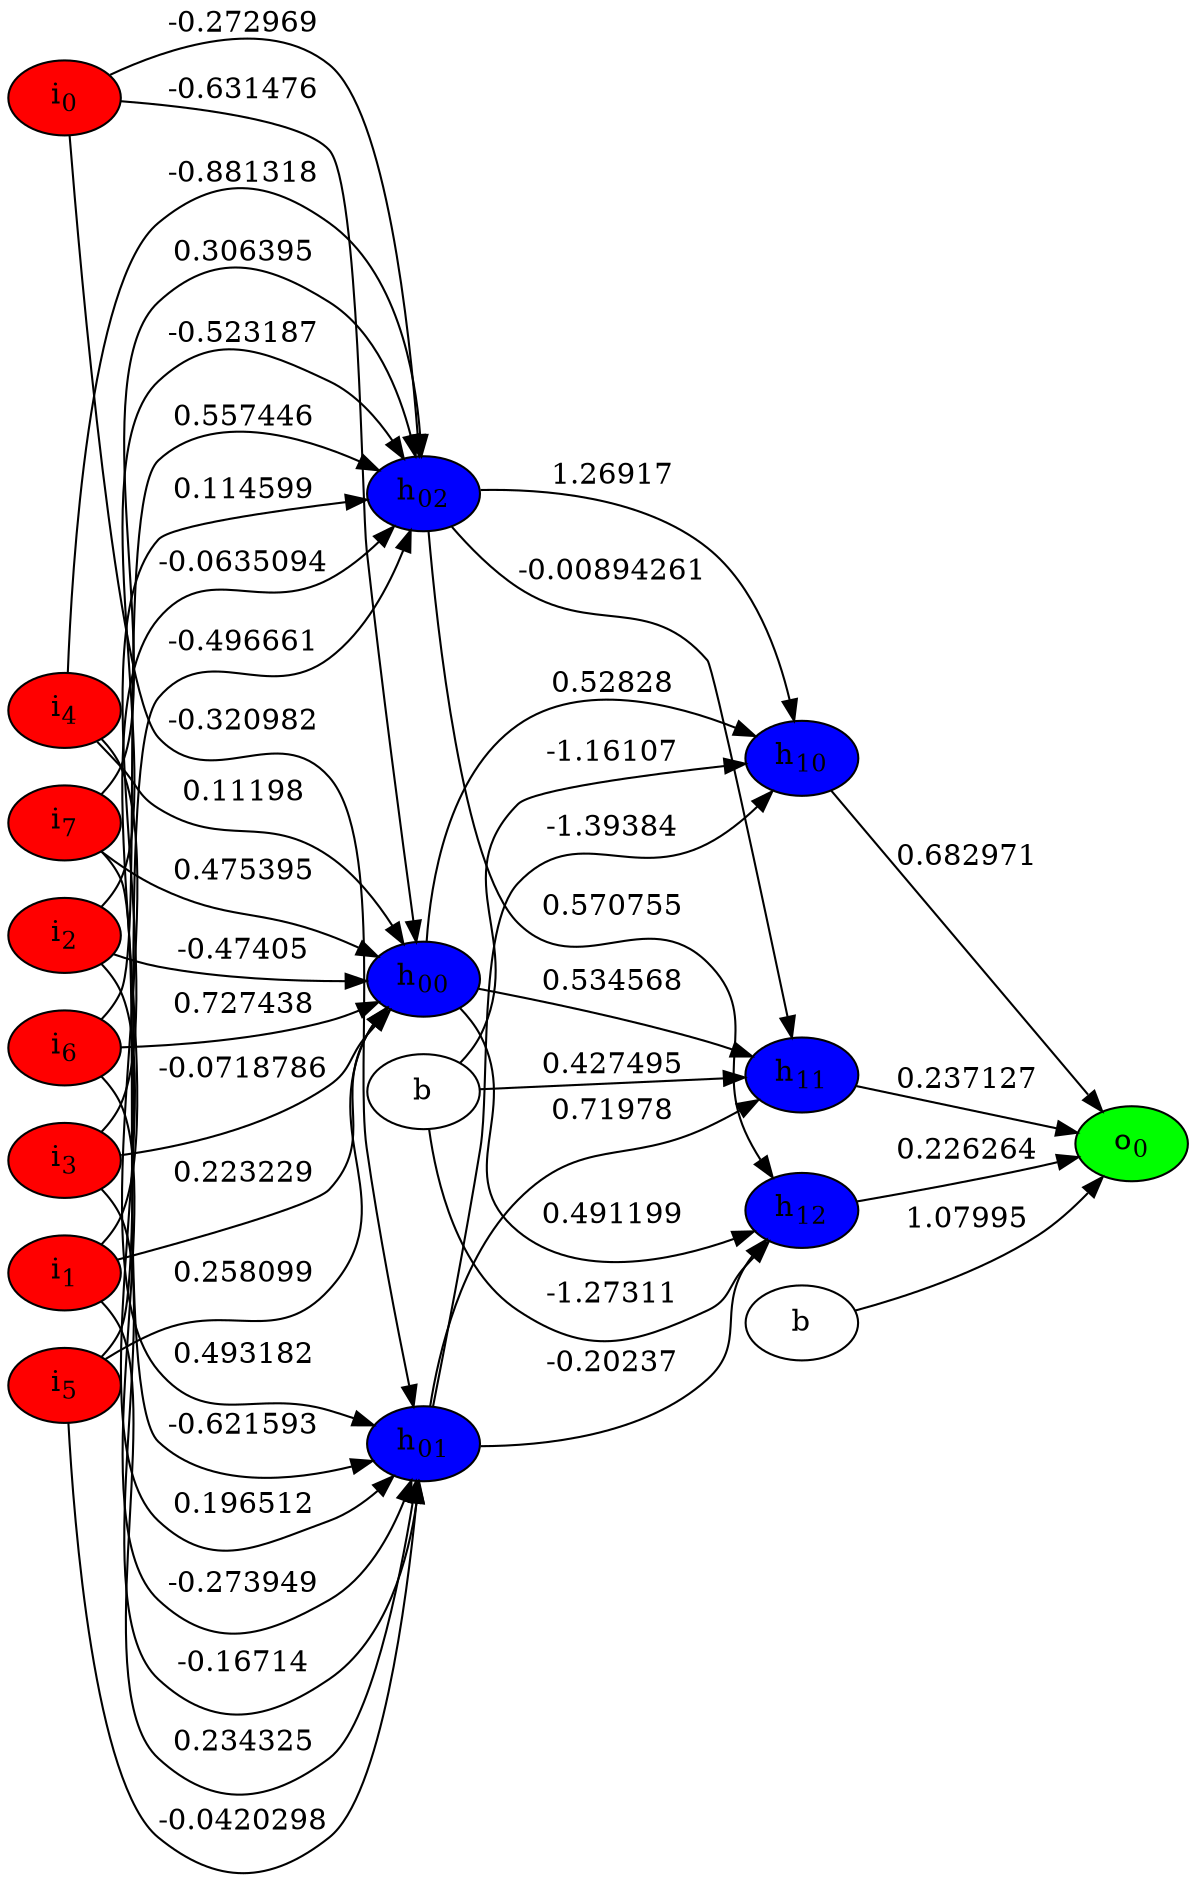 digraph YAANN {
	rankdir="LR";
	I_0 [label=<i<SUB>0</SUB>>, style="filled", fillcolor="#ff0000"];
	I_0 -> H_0_0[label = "-0.631476"];
	I_0 -> H_0_1[label = "-0.320982"];
	I_0 -> H_0_2[label = "-0.272969"];
	I_1 [label=<i<SUB>1</SUB>>, style="filled", fillcolor="#ff0000"];
	I_1 -> H_0_0[label = "0.223229"];
	I_1 -> H_0_1[label = "0.234325"];
	I_1 -> H_0_2[label = "-0.0635094"];
	I_2 [label=<i<SUB>2</SUB>>, style="filled", fillcolor="#ff0000"];
	I_2 -> H_0_0[label = "-0.47405"];
	I_2 -> H_0_1[label = "0.196512"];
	I_2 -> H_0_2[label = "-0.523187"];
	I_3 [label=<i<SUB>3</SUB>>, style="filled", fillcolor="#ff0000"];
	I_3 -> H_0_0[label = "-0.0718786"];
	I_3 -> H_0_1[label = "-0.16714"];
	I_3 -> H_0_2[label = "0.114599"];
	I_4 [label=<i<SUB>4</SUB>>, style="filled", fillcolor="#ff0000"];
	I_4 -> H_0_0[label = "0.11198"];
	I_4 -> H_0_1[label = "0.493182"];
	I_4 -> H_0_2[label = "-0.881318"];
	I_5 [label=<i<SUB>5</SUB>>, style="filled", fillcolor="#ff0000"];
	I_5 -> H_0_0[label = "0.258099"];
	I_5 -> H_0_1[label = "-0.0420298"];
	I_5 -> H_0_2[label = "-0.496661"];
	I_6 [label=<i<SUB>6</SUB>>, style="filled", fillcolor="#ff0000"];
	I_6 -> H_0_0[label = "0.727438"];
	I_6 -> H_0_1[label = "-0.273949"];
	I_6 -> H_0_2[label = "0.557446"];
	I_7 [label=<i<SUB>7</SUB>>, style="filled", fillcolor="#ff0000"];
	I_7 -> H_0_0[label = "0.475395"];
	I_7 -> H_0_1[label = "-0.621593"];
	I_7 -> H_0_2[label = "0.306395"];
	H_0_0 [label=<h<SUB>00</SUB>>, style="filled", fillcolor="#0000ff"];
	H_0_0 -> H_1_0[label = "0.52828"];
	H_0_0 -> H_1_1[label = "0.534568"];
	H_0_0 -> H_1_2[label = "0.491199"];
	H_0_1 [label=<h<SUB>01</SUB>>, style="filled", fillcolor="#0000ff"];
	H_0_1 -> H_1_0[label = "-1.39384"];
	H_0_1 -> H_1_1[label = "0.71978"];
	H_0_1 -> H_1_2[label = "-0.20237"];
	H_0_2 [label=<h<SUB>02</SUB>>, style="filled", fillcolor="#0000ff"];
	H_0_2 -> H_1_0[label = "1.26917"];
	H_0_2 -> H_1_1[label = "-0.00894261"];
	H_0_2 -> H_1_2[label = "0.570755"];
	H_0_3 [label="b", style="filled", fillcolor="#ffffff"];
	H_0_3 -> H_1_0[label = "-1.16107"];
	H_0_3 -> H_1_1[label = "0.427495"];
	H_0_3 -> H_1_2[label = "-1.27311"];
	H_1_0 [label=<h<SUB>10</SUB>>, style="filled", fillcolor="#0000ff"];
	H_1_0 -> O_0[label = "0.682971"];
	H_1_1 [label=<h<SUB>11</SUB>>, style="filled", fillcolor="#0000ff"];
	H_1_1 -> O_0[label = "0.237127"];
	H_1_2 [label=<h<SUB>12</SUB>>, style="filled", fillcolor="#0000ff"];
	H_1_2 -> O_0[label = "0.226264"];
	H_1_3 [label="b", style="filled", fillcolor="#ffffff"];
	H_1_3 -> O_0[label = "1.07995"];
	O_0 [label=<o<SUB>0</SUB>>, style="filled", fillcolor="#00ff00"];
}
